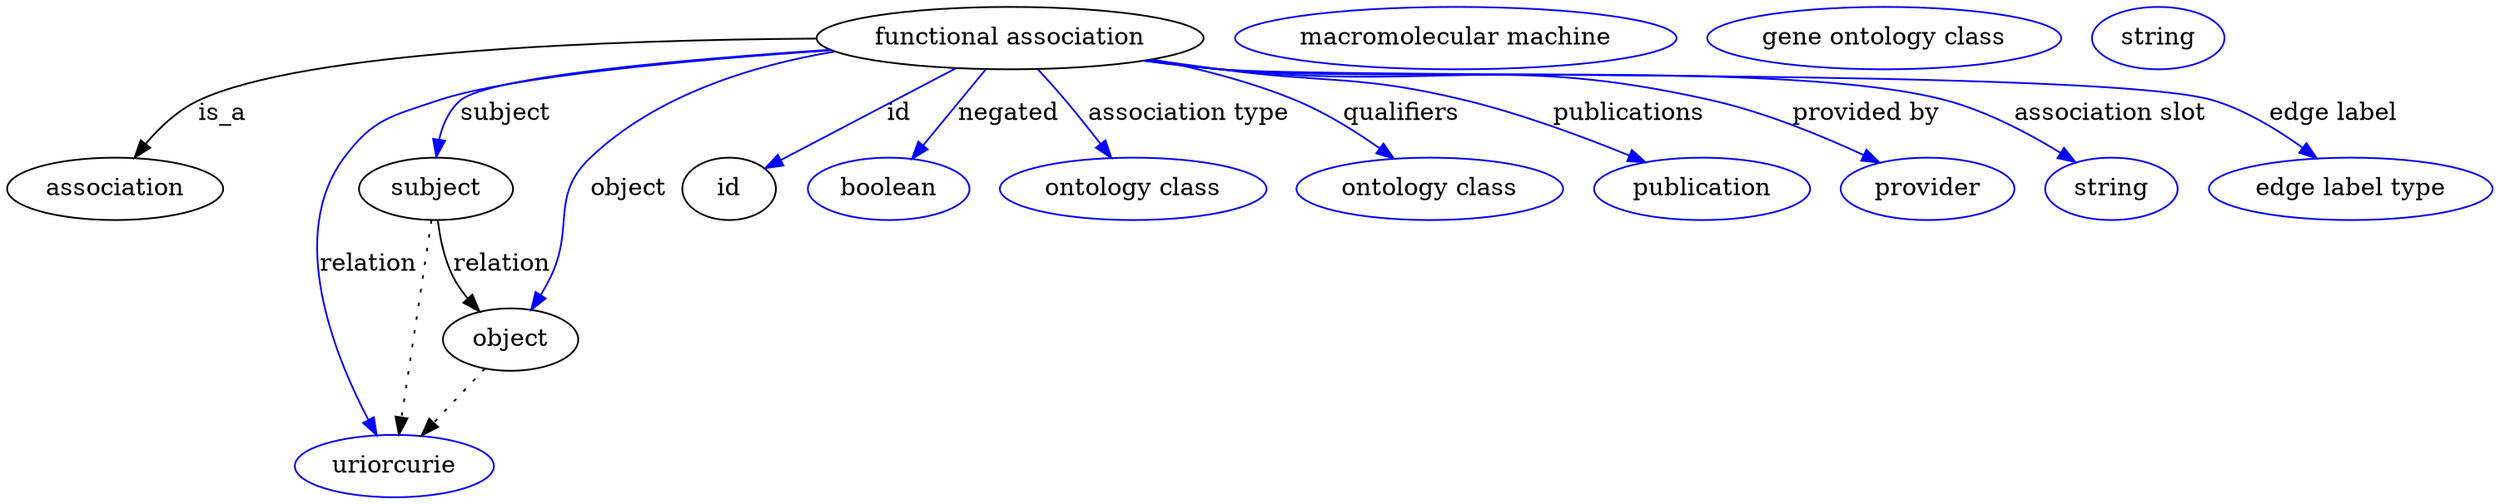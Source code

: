 digraph {
	graph [bb="0,0,1200.4,283"];
	node [label="\N"];
	"functional association"	 [height=0.5,
		label="functional association",
		pos="496.05,265",
		width=2.4373];
	association	 [height=0.5,
		pos="50.046,178",
		width=1.3902];
	"functional association" -> association	 [label=is_a,
		lp="103.05,221.5",
		pos="e,59.666,195.81 410.37,260.89 300.13,255.05 119.45,243.45 92.046,229 81.326,223.35 72.301,213.67 65.397,204.26"];
	subject	 [height=0.5,
		pos="203.05,178",
		width=0.99297];
	"functional association" -> subject	 [color=blue,
		label=subject,
		lp="241.55,221.5",
		pos="e,205.08,196.09 413.91,258.5 338.73,251.85 236.94,240.86 222.05,229 214.87,223.29 210.41,214.58 207.63,205.97",
		style=solid];
	relation	 [color=blue,
		height=0.5,
		label=uriorcurie,
		pos="185.05,18",
		width=1.2638];
	"functional association" -> relation	 [color=blue,
		label=relation,
		lp="167.05,134.5",
		pos="e,175.27,35.659 413.03,258.97 341.31,252.97 243.62,242.7 207.05,229 182.46,219.79 171.64,218.46 158.05,196 129.37,148.63 153.31,\
81.572 170.78,44.765",
		style=solid];
	object	 [height=0.5,
		pos="245.05,91",
		width=0.9027];
	"functional association" -> object	 [color=blue,
		label=object,
		lp="301.05,178",
		pos="e,253.2,108.44 435.91,251.82 381.17,238.71 305.71,217.51 284.05,196 261.11,173.22 272.73,157.14 261.05,127 259.86,123.94 258.55,\
120.76 257.22,117.62",
		style=solid];
	id	 [height=0.5,
		pos="354.05,178",
		width=0.75];
	"functional association" -> id	 [color=blue,
		label=id,
		lp="439.55,221.5",
		pos="e,374.25,190.38 467.99,247.81 443.37,232.73 407.72,210.88 382.87,195.66",
		style=solid];
	negated	 [color=blue,
		height=0.5,
		label=boolean,
		pos="437.05,178",
		width=1.0652];
	"functional association" -> negated	 [color=blue,
		label=negated,
		lp="492.55,221.5",
		pos="e,448.85,195.41 483.82,246.97 475.4,234.56 464.09,217.88 454.7,204.03",
		style=solid];
	"association type"	 [color=blue,
		height=0.5,
		label="ontology class",
		pos="555.05,178",
		width=1.7151];
	"functional association" -> "association type"	 [color=blue,
		label="association type",
		lp="574.05,221.5",
		pos="e,543.04,195.71 508.27,246.97 516.63,234.64 527.85,218.1 537.21,204.3",
		style=solid];
	qualifiers	 [color=blue,
		height=0.5,
		label="ontology class",
		pos="696.05,178",
		width=1.7151];
	"functional association" -> qualifiers	 [color=blue,
		label=qualifiers,
		lp="674.05,221.5",
		pos="e,675.16,195.14 556.79,251.92 577.98,246.25 601.57,238.66 622.05,229 637.79,221.57 653.86,210.93 666.99,201.29",
		style=solid];
	publications	 [color=blue,
		height=0.5,
		label=publication,
		pos="826.05,178",
		width=1.3902];
	"functional association" -> publications	 [color=blue,
		label=publications,
		lp="779.55,221.5",
		pos="e,796.67,192.59 560.71,252.79 571.5,250.81 582.58,248.82 593.05,247 642.28,238.44 655.99,242.73 704.05,229 732.76,220.79 763.79,\
207.76 787.37,196.92",
		style=solid];
	"provided by"	 [color=blue,
		height=0.5,
		label=provider,
		pos="934.05,178",
		width=1.1193];
	"functional association" -> "provided by"	 [color=blue,
		label="provided by",
		lp="894.05,221.5",
		pos="e,908.44,192.12 558.77,252.38 570.14,250.37 581.92,248.47 593.05,247 692.06,233.87 720.17,253.29 817.05,229 845.95,221.75 876.77,\
208.05 899.52,196.67",
		style=solid];
	"association slot"	 [color=blue,
		height=0.5,
		label=string,
		pos="1023,178",
		width=0.84854];
	"functional association" -> "association slot"	 [color=blue,
		label="association slot",
		lp="1008,221.5",
		pos="e,1003.7,192.14 558.22,252.22 569.76,250.21 581.74,248.34 593.05,247 667.74,238.12 858.75,249.76 931.05,229 954.06,222.39 977.64,\
209.17 995.17,197.84",
		style=solid];
	"edge label"	 [color=blue,
		height=0.5,
		label="edge label type",
		pos="1136,178",
		width=1.7873];
	"functional association" -> "edge label"	 [color=blue,
		label="edge label",
		lp="1113,221.5",
		pos="e,1115.3,195.18 557.68,252.18 569.38,250.14 581.56,248.28 593.05,247 694.93,235.62 956.03,259.07 1054,229 1073.1,223.16 1092.1,211.77 \
1107,201.24",
		style=solid];
	subject -> relation	 [pos="e,187.1,36.223 201.02,159.96 197.91,132.35 191.95,79.375 188.25,46.525",
		style=dotted];
	subject -> object	 [label=relation,
		lp="240.05,134.5",
		pos="e,231.43,107.49 207.18,159.99 209.85,149.97 213.81,137.45 219.05,127 220.95,123.2 223.24,119.37 225.66,115.69"];
	"functional association_subject"	 [color=blue,
		height=0.5,
		label="macromolecular machine",
		pos="703.05,265",
		width=2.8164];
	object -> relation	 [pos="e,199.23,35.261 231.43,74.435 223.85,65.207 214.25,53.528 205.75,43.191",
		style=dotted];
	"functional association_object"	 [color=blue,
		height=0.5,
		label="gene ontology class",
		pos="903.05,265",
		width=2.2387];
	association_id	 [color=blue,
		height=0.5,
		label=string,
		pos="1032,265",
		width=0.84854];
}
